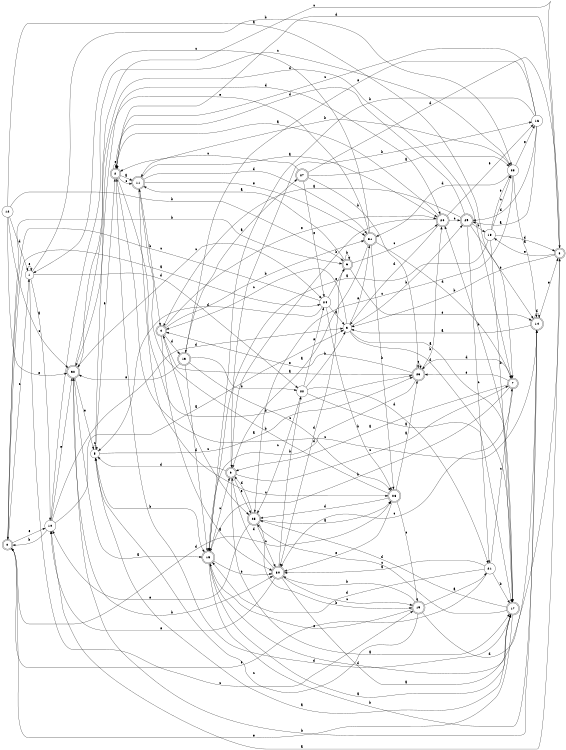 digraph n27_5 {
__start0 [label="" shape="none"];

rankdir=LR;
size="8,5";

s0 [style="rounded,filled", color="black", fillcolor="white" shape="doublecircle", label="0"];
s1 [style="filled", color="black", fillcolor="white" shape="circle", label="1"];
s2 [style="rounded,filled", color="black", fillcolor="white" shape="doublecircle", label="2"];
s3 [style="filled", color="black", fillcolor="white" shape="circle", label="3"];
s4 [style="rounded,filled", color="black", fillcolor="white" shape="doublecircle", label="4"];
s5 [style="filled", color="black", fillcolor="white" shape="circle", label="5"];
s6 [style="rounded,filled", color="black", fillcolor="white" shape="doublecircle", label="6"];
s7 [style="rounded,filled", color="black", fillcolor="white" shape="doublecircle", label="7"];
s8 [style="rounded,filled", color="black", fillcolor="white" shape="doublecircle", label="8"];
s9 [style="rounded,filled", color="black", fillcolor="white" shape="doublecircle", label="9"];
s10 [style="filled", color="black", fillcolor="white" shape="circle", label="10"];
s11 [style="rounded,filled", color="black", fillcolor="white" shape="doublecircle", label="11"];
s12 [style="filled", color="black", fillcolor="white" shape="circle", label="12"];
s13 [style="rounded,filled", color="black", fillcolor="white" shape="doublecircle", label="13"];
s14 [style="rounded,filled", color="black", fillcolor="white" shape="doublecircle", label="14"];
s15 [style="rounded,filled", color="black", fillcolor="white" shape="doublecircle", label="15"];
s16 [style="filled", color="black", fillcolor="white" shape="circle", label="16"];
s17 [style="rounded,filled", color="black", fillcolor="white" shape="doublecircle", label="17"];
s18 [style="filled", color="black", fillcolor="white" shape="circle", label="18"];
s19 [style="rounded,filled", color="black", fillcolor="white" shape="doublecircle", label="19"];
s20 [style="rounded,filled", color="black", fillcolor="white" shape="doublecircle", label="20"];
s21 [style="filled", color="black", fillcolor="white" shape="circle", label="21"];
s22 [style="filled", color="black", fillcolor="white" shape="circle", label="22"];
s23 [style="rounded,filled", color="black", fillcolor="white" shape="doublecircle", label="23"];
s24 [style="filled", color="black", fillcolor="white" shape="circle", label="24"];
s25 [style="rounded,filled", color="black", fillcolor="white" shape="doublecircle", label="25"];
s26 [style="rounded,filled", color="black", fillcolor="white" shape="doublecircle", label="26"];
s27 [style="rounded,filled", color="black", fillcolor="white" shape="doublecircle", label="27"];
s28 [style="filled", color="black", fillcolor="white" shape="circle", label="28"];
s29 [style="rounded,filled", color="black", fillcolor="white" shape="doublecircle", label="29"];
s30 [style="rounded,filled", color="black", fillcolor="white" shape="doublecircle", label="30"];
s31 [style="rounded,filled", color="black", fillcolor="white" shape="doublecircle", label="31"];
s32 [style="rounded,filled", color="black", fillcolor="white" shape="doublecircle", label="32"];
s0 -> s24 [label="a"];
s0 -> s6 [label="b"];
s0 -> s1 [label="c"];
s0 -> s26 [label="d"];
s0 -> s10 [label="e"];
s1 -> s10 [label="a"];
s1 -> s28 [label="b"];
s1 -> s19 [label="c"];
s1 -> s22 [label="d"];
s1 -> s1 [label="e"];
s2 -> s11 [label="a"];
s2 -> s23 [label="b"];
s2 -> s11 [label="c"];
s2 -> s17 [label="d"];
s2 -> s2 [label="e"];
s3 -> s17 [label="a"];
s3 -> s29 [label="b"];
s3 -> s4 [label="c"];
s3 -> s17 [label="d"];
s3 -> s31 [label="e"];
s4 -> s30 [label="a"];
s4 -> s31 [label="b"];
s4 -> s25 [label="c"];
s4 -> s13 [label="d"];
s4 -> s20 [label="e"];
s5 -> s23 [label="a"];
s5 -> s15 [label="b"];
s5 -> s5 [label="c"];
s5 -> s20 [label="d"];
s5 -> s2 [label="e"];
s6 -> s11 [label="a"];
s6 -> s6 [label="b"];
s6 -> s20 [label="c"];
s6 -> s30 [label="d"];
s6 -> s14 [label="e"];
s7 -> s9 [label="a"];
s7 -> s15 [label="b"];
s7 -> s30 [label="c"];
s7 -> s23 [label="d"];
s7 -> s23 [label="e"];
s8 -> s10 [label="a"];
s8 -> s3 [label="b"];
s8 -> s32 [label="c"];
s8 -> s2 [label="d"];
s8 -> s18 [label="e"];
s9 -> s17 [label="a"];
s9 -> s16 [label="b"];
s9 -> s7 [label="c"];
s9 -> s5 [label="d"];
s9 -> s25 [label="e"];
s10 -> s3 [label="a"];
s10 -> s0 [label="b"];
s10 -> s28 [label="c"];
s10 -> s3 [label="d"];
s10 -> s32 [label="e"];
s11 -> s20 [label="a"];
s11 -> s4 [label="b"];
s11 -> s26 [label="c"];
s11 -> s31 [label="d"];
s11 -> s31 [label="e"];
s12 -> s7 [label="a"];
s12 -> s6 [label="b"];
s12 -> s32 [label="c"];
s12 -> s1 [label="d"];
s12 -> s32 [label="e"];
s13 -> s27 [label="a"];
s13 -> s22 [label="b"];
s13 -> s26 [label="c"];
s13 -> s15 [label="d"];
s13 -> s32 [label="e"];
s14 -> s3 [label="a"];
s14 -> s32 [label="b"];
s14 -> s2 [label="c"];
s14 -> s14 [label="d"];
s14 -> s8 [label="e"];
s15 -> s17 [label="a"];
s15 -> s14 [label="b"];
s15 -> s9 [label="c"];
s15 -> s17 [label="d"];
s15 -> s30 [label="e"];
s16 -> s29 [label="a"];
s16 -> s15 [label="b"];
s16 -> s2 [label="c"];
s16 -> s29 [label="d"];
s16 -> s13 [label="e"];
s17 -> s5 [label="a"];
s17 -> s20 [label="b"];
s17 -> s25 [label="c"];
s17 -> s25 [label="d"];
s17 -> s0 [label="e"];
s18 -> s15 [label="a"];
s18 -> s17 [label="b"];
s18 -> s28 [label="c"];
s18 -> s8 [label="d"];
s18 -> s28 [label="e"];
s19 -> s21 [label="a"];
s19 -> s30 [label="b"];
s19 -> s5 [label="c"];
s19 -> s8 [label="d"];
s19 -> s15 [label="e"];
s20 -> s2 [label="a"];
s20 -> s9 [label="b"];
s20 -> s29 [label="c"];
s20 -> s3 [label="d"];
s20 -> s16 [label="e"];
s21 -> s30 [label="a"];
s21 -> s17 [label="b"];
s21 -> s7 [label="c"];
s21 -> s15 [label="d"];
s21 -> s0 [label="e"];
s22 -> s17 [label="a"];
s22 -> s3 [label="b"];
s22 -> s25 [label="c"];
s22 -> s21 [label="d"];
s22 -> s24 [label="e"];
s23 -> s4 [label="a"];
s23 -> s20 [label="b"];
s23 -> s23 [label="c"];
s23 -> s15 [label="d"];
s23 -> s4 [label="e"];
s24 -> s3 [label="a"];
s24 -> s26 [label="b"];
s24 -> s0 [label="c"];
s24 -> s5 [label="d"];
s24 -> s6 [label="e"];
s25 -> s26 [label="a"];
s25 -> s19 [label="b"];
s25 -> s30 [label="c"];
s25 -> s9 [label="d"];
s25 -> s10 [label="e"];
s26 -> s23 [label="a"];
s26 -> s11 [label="b"];
s26 -> s19 [label="c"];
s26 -> s25 [label="d"];
s26 -> s30 [label="e"];
s27 -> s28 [label="a"];
s27 -> s23 [label="b"];
s27 -> s2 [label="c"];
s27 -> s8 [label="d"];
s27 -> s24 [label="e"];
s28 -> s14 [label="a"];
s28 -> s11 [label="b"];
s28 -> s25 [label="c"];
s28 -> s31 [label="d"];
s28 -> s16 [label="e"];
s29 -> s4 [label="a"];
s29 -> s18 [label="b"];
s29 -> s21 [label="c"];
s29 -> s2 [label="d"];
s29 -> s14 [label="e"];
s30 -> s14 [label="a"];
s30 -> s22 [label="b"];
s30 -> s19 [label="c"];
s30 -> s9 [label="d"];
s30 -> s10 [label="e"];
s31 -> s9 [label="a"];
s31 -> s26 [label="b"];
s31 -> s1 [label="c"];
s31 -> s7 [label="d"];
s31 -> s32 [label="e"];
s32 -> s15 [label="a"];
s32 -> s30 [label="b"];
s32 -> s24 [label="c"];
s32 -> s7 [label="d"];
s32 -> s5 [label="e"];

}
